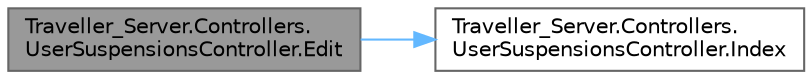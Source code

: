 digraph "Traveller_Server.Controllers.UserSuspensionsController.Edit"
{
 // LATEX_PDF_SIZE
  bgcolor="transparent";
  edge [fontname=Helvetica,fontsize=10,labelfontname=Helvetica,labelfontsize=10];
  node [fontname=Helvetica,fontsize=10,shape=box,height=0.2,width=0.4];
  rankdir="LR";
  Node1 [label="Traveller_Server.Controllers.\lUserSuspensionsController.Edit",height=0.2,width=0.4,color="gray40", fillcolor="grey60", style="filled", fontcolor="black",tooltip=" "];
  Node1 -> Node2 [color="steelblue1",style="solid"];
  Node2 [label="Traveller_Server.Controllers.\lUserSuspensionsController.Index",height=0.2,width=0.4,color="grey40", fillcolor="white", style="filled",URL="$class_traveller___server_1_1_controllers_1_1_user_suspensions_controller.html#a829ddc4bebda94107e08ce6c665c340c",tooltip=" "];
}
